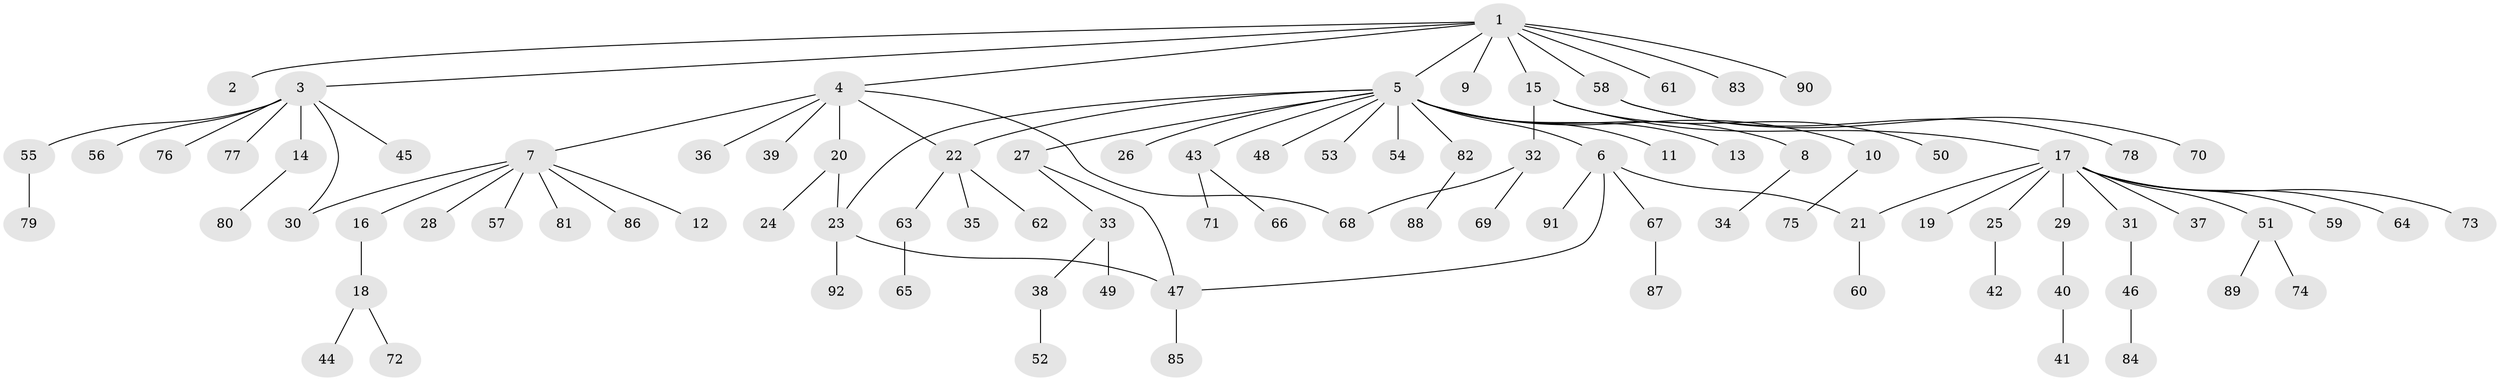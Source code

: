 // coarse degree distribution, {12: 0.014925373134328358, 1: 0.7164179104477612, 8: 0.014925373134328358, 6: 0.014925373134328358, 14: 0.014925373134328358, 7: 0.029850746268656716, 3: 0.029850746268656716, 11: 0.014925373134328358, 5: 0.014925373134328358, 2: 0.1044776119402985, 4: 0.029850746268656716}
// Generated by graph-tools (version 1.1) at 2025/23/03/03/25 07:23:54]
// undirected, 92 vertices, 98 edges
graph export_dot {
graph [start="1"]
  node [color=gray90,style=filled];
  1;
  2;
  3;
  4;
  5;
  6;
  7;
  8;
  9;
  10;
  11;
  12;
  13;
  14;
  15;
  16;
  17;
  18;
  19;
  20;
  21;
  22;
  23;
  24;
  25;
  26;
  27;
  28;
  29;
  30;
  31;
  32;
  33;
  34;
  35;
  36;
  37;
  38;
  39;
  40;
  41;
  42;
  43;
  44;
  45;
  46;
  47;
  48;
  49;
  50;
  51;
  52;
  53;
  54;
  55;
  56;
  57;
  58;
  59;
  60;
  61;
  62;
  63;
  64;
  65;
  66;
  67;
  68;
  69;
  70;
  71;
  72;
  73;
  74;
  75;
  76;
  77;
  78;
  79;
  80;
  81;
  82;
  83;
  84;
  85;
  86;
  87;
  88;
  89;
  90;
  91;
  92;
  1 -- 2;
  1 -- 3;
  1 -- 4;
  1 -- 5;
  1 -- 9;
  1 -- 15;
  1 -- 58;
  1 -- 61;
  1 -- 83;
  1 -- 90;
  3 -- 14;
  3 -- 30;
  3 -- 45;
  3 -- 55;
  3 -- 56;
  3 -- 76;
  3 -- 77;
  4 -- 7;
  4 -- 20;
  4 -- 22;
  4 -- 36;
  4 -- 39;
  4 -- 68;
  5 -- 6;
  5 -- 8;
  5 -- 10;
  5 -- 11;
  5 -- 13;
  5 -- 22;
  5 -- 23;
  5 -- 26;
  5 -- 27;
  5 -- 43;
  5 -- 48;
  5 -- 53;
  5 -- 54;
  5 -- 82;
  6 -- 21;
  6 -- 47;
  6 -- 67;
  6 -- 91;
  7 -- 12;
  7 -- 16;
  7 -- 28;
  7 -- 30;
  7 -- 57;
  7 -- 81;
  7 -- 86;
  8 -- 34;
  10 -- 75;
  14 -- 80;
  15 -- 17;
  15 -- 32;
  15 -- 50;
  16 -- 18;
  17 -- 19;
  17 -- 21;
  17 -- 25;
  17 -- 29;
  17 -- 31;
  17 -- 37;
  17 -- 51;
  17 -- 59;
  17 -- 64;
  17 -- 73;
  18 -- 44;
  18 -- 72;
  20 -- 23;
  20 -- 24;
  21 -- 60;
  22 -- 35;
  22 -- 62;
  22 -- 63;
  23 -- 47;
  23 -- 92;
  25 -- 42;
  27 -- 33;
  27 -- 47;
  29 -- 40;
  31 -- 46;
  32 -- 68;
  32 -- 69;
  33 -- 38;
  33 -- 49;
  38 -- 52;
  40 -- 41;
  43 -- 66;
  43 -- 71;
  46 -- 84;
  47 -- 85;
  51 -- 74;
  51 -- 89;
  55 -- 79;
  58 -- 70;
  58 -- 78;
  63 -- 65;
  67 -- 87;
  82 -- 88;
}
